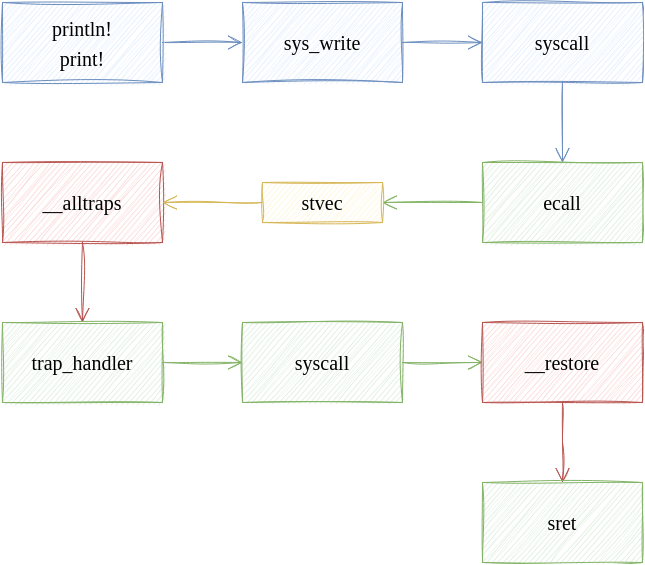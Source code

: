 <mxfile version="20.3.0" type="device"><diagram id="e-DULQWYgfvzG9BJM_0S" name="第 1 页"><mxGraphModel dx="480" dy="310" grid="1" gridSize="10" guides="1" tooltips="1" connect="1" arrows="1" fold="1" page="1" pageScale="1" pageWidth="827" pageHeight="1169" math="0" shadow="0"><root><mxCell id="0"/><mxCell id="1" parent="0"/><mxCell id="VIrLKRkI20bxuIylbloI-3" style="edgeStyle=orthogonalEdgeStyle;rounded=0;orthogonalLoop=1;jettySize=auto;html=1;entryX=0;entryY=0.5;entryDx=0;entryDy=0;fontFamily=Hack Nerd Font;sketch=1;endArrow=open;endFill=0;fillColor=#dae8fc;strokeColor=#6c8ebf;strokeWidth=0.5;" edge="1" parent="1" source="VIrLKRkI20bxuIylbloI-1" target="VIrLKRkI20bxuIylbloI-2"><mxGeometry relative="1" as="geometry"/></mxCell><mxCell id="VIrLKRkI20bxuIylbloI-1" value="&lt;font style=&quot;font-size: 10px;&quot; face=&quot;Hack Nerd Font&quot;&gt;println!&lt;br&gt;print!&lt;br&gt;&lt;/font&gt;" style="rounded=0;whiteSpace=wrap;html=1;sketch=1;fillColor=#dae8fc;strokeColor=#6c8ebf;strokeWidth=0.5;" vertex="1" parent="1"><mxGeometry x="40" y="200" width="80" height="40" as="geometry"/></mxCell><mxCell id="VIrLKRkI20bxuIylbloI-12" style="edgeStyle=orthogonalEdgeStyle;rounded=0;sketch=1;orthogonalLoop=1;jettySize=auto;html=1;exitX=1;exitY=0.5;exitDx=0;exitDy=0;entryX=0;entryY=0.5;entryDx=0;entryDy=0;strokeWidth=0.5;fontFamily=Hack Nerd Font;fontSize=10;endArrow=open;endFill=0;fillColor=#dae8fc;strokeColor=#6c8ebf;" edge="1" parent="1" source="VIrLKRkI20bxuIylbloI-2" target="VIrLKRkI20bxuIylbloI-4"><mxGeometry relative="1" as="geometry"/></mxCell><mxCell id="VIrLKRkI20bxuIylbloI-2" value="&lt;font style=&quot;font-size: 10px;&quot;&gt;sys_write&lt;/font&gt;" style="rounded=0;whiteSpace=wrap;html=1;sketch=1;strokeWidth=0.5;fontFamily=Hack Nerd Font;fillColor=#dae8fc;strokeColor=#6c8ebf;" vertex="1" parent="1"><mxGeometry x="160" y="200" width="80" height="40" as="geometry"/></mxCell><mxCell id="VIrLKRkI20bxuIylbloI-14" style="edgeStyle=orthogonalEdgeStyle;rounded=0;sketch=1;orthogonalLoop=1;jettySize=auto;html=1;entryX=0.5;entryY=0;entryDx=0;entryDy=0;strokeWidth=0.5;fontFamily=Hack Nerd Font;fontSize=10;endArrow=open;endFill=0;fillColor=#dae8fc;strokeColor=#6c8ebf;" edge="1" parent="1" source="VIrLKRkI20bxuIylbloI-4" target="VIrLKRkI20bxuIylbloI-13"><mxGeometry relative="1" as="geometry"/></mxCell><mxCell id="VIrLKRkI20bxuIylbloI-4" value="&lt;font style=&quot;font-size: 10px;&quot;&gt;syscall&lt;/font&gt;" style="rounded=0;whiteSpace=wrap;html=1;sketch=1;strokeWidth=0.5;fontFamily=Hack Nerd Font;fillColor=#dae8fc;strokeColor=#6c8ebf;" vertex="1" parent="1"><mxGeometry x="280" y="200" width="80" height="40" as="geometry"/></mxCell><mxCell id="VIrLKRkI20bxuIylbloI-19" style="edgeStyle=orthogonalEdgeStyle;rounded=0;sketch=1;orthogonalLoop=1;jettySize=auto;html=1;entryX=0.5;entryY=0;entryDx=0;entryDy=0;strokeWidth=0.5;fontFamily=Hack Nerd Font;fontSize=10;endArrow=open;endFill=0;fillColor=#f8cecc;strokeColor=#b85450;" edge="1" parent="1" source="VIrLKRkI20bxuIylbloI-10" target="VIrLKRkI20bxuIylbloI-18"><mxGeometry relative="1" as="geometry"/></mxCell><mxCell id="VIrLKRkI20bxuIylbloI-10" value="&lt;font style=&quot;font-size: 10px;&quot;&gt;__alltraps&lt;/font&gt;" style="rounded=0;whiteSpace=wrap;html=1;sketch=1;strokeWidth=0.5;fontFamily=Hack Nerd Font;fillColor=#f8cecc;strokeColor=#b85450;" vertex="1" parent="1"><mxGeometry x="40" y="280" width="80" height="40" as="geometry"/></mxCell><mxCell id="VIrLKRkI20bxuIylbloI-16" style="edgeStyle=orthogonalEdgeStyle;rounded=0;sketch=1;orthogonalLoop=1;jettySize=auto;html=1;exitX=0;exitY=0.5;exitDx=0;exitDy=0;entryX=1;entryY=0.5;entryDx=0;entryDy=0;strokeWidth=0.5;fontFamily=Hack Nerd Font;fontSize=10;endArrow=open;endFill=0;fillColor=#d5e8d4;strokeColor=#82b366;" edge="1" parent="1" source="VIrLKRkI20bxuIylbloI-13" target="VIrLKRkI20bxuIylbloI-15"><mxGeometry relative="1" as="geometry"/></mxCell><mxCell id="VIrLKRkI20bxuIylbloI-13" value="&lt;font style=&quot;font-size: 10px;&quot;&gt;ecall&lt;/font&gt;" style="rounded=0;whiteSpace=wrap;html=1;sketch=1;strokeWidth=0.5;fontFamily=Hack Nerd Font;fillColor=#d5e8d4;strokeColor=#82b366;" vertex="1" parent="1"><mxGeometry x="280" y="280" width="80" height="40" as="geometry"/></mxCell><mxCell id="VIrLKRkI20bxuIylbloI-17" style="edgeStyle=orthogonalEdgeStyle;rounded=0;sketch=1;orthogonalLoop=1;jettySize=auto;html=1;entryX=1;entryY=0.5;entryDx=0;entryDy=0;strokeWidth=0.5;fontFamily=Hack Nerd Font;fontSize=10;endArrow=open;endFill=0;fillColor=#fff2cc;strokeColor=#d6b656;" edge="1" parent="1" source="VIrLKRkI20bxuIylbloI-15" target="VIrLKRkI20bxuIylbloI-10"><mxGeometry relative="1" as="geometry"/></mxCell><mxCell id="VIrLKRkI20bxuIylbloI-15" value="&lt;font style=&quot;font-size: 10px;&quot;&gt;stvec&lt;/font&gt;" style="rounded=0;whiteSpace=wrap;html=1;sketch=1;strokeWidth=0.5;fontFamily=Hack Nerd Font;fillColor=#fff2cc;strokeColor=#d6b656;" vertex="1" parent="1"><mxGeometry x="170" y="290" width="60" height="20" as="geometry"/></mxCell><mxCell id="VIrLKRkI20bxuIylbloI-21" style="edgeStyle=orthogonalEdgeStyle;rounded=0;sketch=1;orthogonalLoop=1;jettySize=auto;html=1;entryX=0;entryY=0.5;entryDx=0;entryDy=0;strokeWidth=0.5;fontFamily=Hack Nerd Font;fontSize=10;endArrow=open;endFill=0;fillColor=#d5e8d4;strokeColor=#82b366;" edge="1" parent="1" source="VIrLKRkI20bxuIylbloI-18" target="VIrLKRkI20bxuIylbloI-20"><mxGeometry relative="1" as="geometry"/></mxCell><mxCell id="VIrLKRkI20bxuIylbloI-18" value="&lt;font style=&quot;font-size: 10px;&quot;&gt;trap_handler&lt;/font&gt;" style="rounded=0;whiteSpace=wrap;html=1;sketch=1;strokeWidth=0.5;fontFamily=Hack Nerd Font;fillColor=#d5e8d4;strokeColor=#82b366;" vertex="1" parent="1"><mxGeometry x="40" y="360" width="80" height="40" as="geometry"/></mxCell><mxCell id="VIrLKRkI20bxuIylbloI-23" style="edgeStyle=orthogonalEdgeStyle;rounded=0;sketch=1;orthogonalLoop=1;jettySize=auto;html=1;entryX=0;entryY=0.5;entryDx=0;entryDy=0;strokeWidth=0.5;fontFamily=Hack Nerd Font;fontSize=10;endArrow=open;endFill=0;fillColor=#d5e8d4;strokeColor=#82b366;" edge="1" parent="1" source="VIrLKRkI20bxuIylbloI-20" target="VIrLKRkI20bxuIylbloI-22"><mxGeometry relative="1" as="geometry"/></mxCell><mxCell id="VIrLKRkI20bxuIylbloI-20" value="&lt;font style=&quot;font-size: 10px;&quot;&gt;syscall&lt;/font&gt;" style="rounded=0;whiteSpace=wrap;html=1;sketch=1;strokeWidth=0.5;fontFamily=Hack Nerd Font;fillColor=#d5e8d4;strokeColor=#82b366;" vertex="1" parent="1"><mxGeometry x="160" y="360" width="80" height="40" as="geometry"/></mxCell><mxCell id="VIrLKRkI20bxuIylbloI-24" style="edgeStyle=orthogonalEdgeStyle;rounded=0;sketch=1;orthogonalLoop=1;jettySize=auto;html=1;strokeWidth=0.5;fontFamily=Hack Nerd Font;fontSize=10;endArrow=open;endFill=0;fillColor=#f8cecc;strokeColor=#b85450;" edge="1" parent="1" source="VIrLKRkI20bxuIylbloI-22"><mxGeometry relative="1" as="geometry"><mxPoint x="320" y="440" as="targetPoint"/></mxGeometry></mxCell><mxCell id="VIrLKRkI20bxuIylbloI-22" value="&lt;font style=&quot;font-size: 10px;&quot;&gt;__restore&lt;/font&gt;" style="rounded=0;whiteSpace=wrap;html=1;sketch=1;strokeWidth=0.5;fontFamily=Hack Nerd Font;fillColor=#f8cecc;strokeColor=#b85450;" vertex="1" parent="1"><mxGeometry x="280" y="360" width="80" height="40" as="geometry"/></mxCell><mxCell id="VIrLKRkI20bxuIylbloI-25" value="&lt;font style=&quot;font-size: 10px;&quot;&gt;sret&lt;/font&gt;" style="rounded=0;whiteSpace=wrap;html=1;sketch=1;strokeWidth=0.5;fontFamily=Hack Nerd Font;fillColor=#d5e8d4;strokeColor=#82b366;" vertex="1" parent="1"><mxGeometry x="280" y="440" width="80" height="40" as="geometry"/></mxCell></root></mxGraphModel></diagram></mxfile>